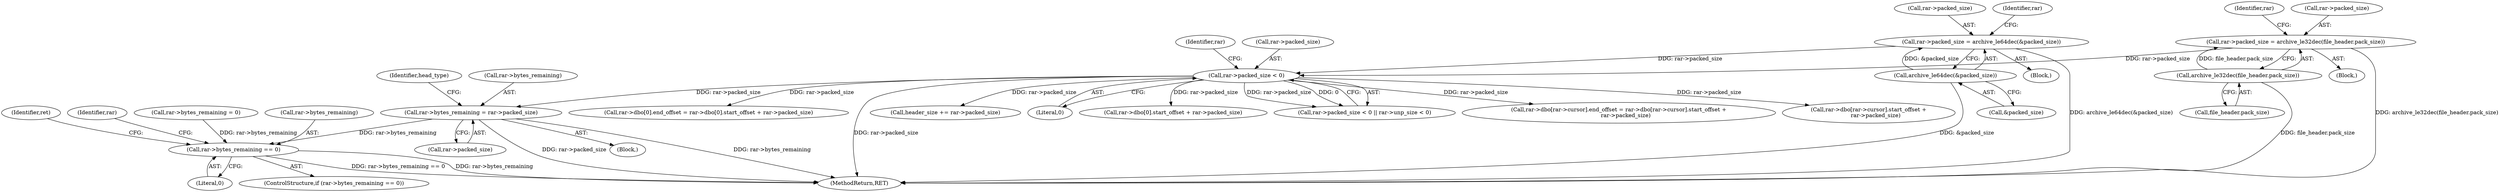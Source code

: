 digraph "0_libarchive_bfcfe6f04ed20db2504db8a254d1f40a1d84eb28_0@API" {
"1000569" [label="(Call,rar->bytes_remaining = rar->packed_size)"];
"1000549" [label="(Call,rar->packed_size < 0)"];
"1000515" [label="(Call,rar->packed_size = archive_le64dec(&packed_size))"];
"1000519" [label="(Call,archive_le64dec(&packed_size))"];
"1000531" [label="(Call,rar->packed_size = archive_le32dec(file_header.pack_size))"];
"1000535" [label="(Call,archive_le32dec(file_header.pack_size))"];
"1001742" [label="(Call,rar->bytes_remaining == 0)"];
"1000121" [label="(Block,)"];
"1000519" [label="(Call,archive_le64dec(&packed_size))"];
"1001746" [label="(Literal,0)"];
"1001754" [label="(MethodReturn,RET)"];
"1000520" [label="(Call,&packed_size)"];
"1001753" [label="(Identifier,ret)"];
"1001742" [label="(Call,rar->bytes_remaining == 0)"];
"1000556" [label="(Identifier,rar)"];
"1000541" [label="(Identifier,rar)"];
"1000569" [label="(Call,rar->bytes_remaining = rar->packed_size)"];
"1000589" [label="(Call,header_size += rar->packed_size)"];
"1000516" [label="(Call,rar->packed_size)"];
"1000535" [label="(Call,archive_le32dec(file_header.pack_size))"];
"1000536" [label="(Call,file_header.pack_size)"];
"1001749" [label="(Identifier,rar)"];
"1000553" [label="(Literal,0)"];
"1000515" [label="(Call,rar->packed_size = archive_le64dec(&packed_size))"];
"1001433" [label="(Call,rar->dbo[0].start_offset + rar->packed_size)"];
"1000550" [label="(Call,rar->packed_size)"];
"1000532" [label="(Call,rar->packed_size)"];
"1000524" [label="(Identifier,rar)"];
"1000548" [label="(Call,rar->packed_size < 0 || rar->unp_size < 0)"];
"1000531" [label="(Call,rar->packed_size = archive_le32dec(file_header.pack_size))"];
"1001216" [label="(Call,rar->dbo[rar->cursor].end_offset = rar->dbo[rar->cursor].start_offset +\n        rar->packed_size)"];
"1000578" [label="(Identifier,head_type)"];
"1000573" [label="(Call,rar->packed_size)"];
"1001715" [label="(Call,rar->bytes_remaining = 0)"];
"1001743" [label="(Call,rar->bytes_remaining)"];
"1001226" [label="(Call,rar->dbo[rar->cursor].start_offset +\n        rar->packed_size)"];
"1001741" [label="(ControlStructure,if (rar->bytes_remaining == 0))"];
"1000549" [label="(Call,rar->packed_size < 0)"];
"1000530" [label="(Block,)"];
"1000484" [label="(Block,)"];
"1000570" [label="(Call,rar->bytes_remaining)"];
"1001425" [label="(Call,rar->dbo[0].end_offset = rar->dbo[0].start_offset + rar->packed_size)"];
"1000569" -> "1000121"  [label="AST: "];
"1000569" -> "1000573"  [label="CFG: "];
"1000570" -> "1000569"  [label="AST: "];
"1000573" -> "1000569"  [label="AST: "];
"1000578" -> "1000569"  [label="CFG: "];
"1000569" -> "1001754"  [label="DDG: rar->bytes_remaining"];
"1000569" -> "1001754"  [label="DDG: rar->packed_size"];
"1000549" -> "1000569"  [label="DDG: rar->packed_size"];
"1000569" -> "1001742"  [label="DDG: rar->bytes_remaining"];
"1000549" -> "1000548"  [label="AST: "];
"1000549" -> "1000553"  [label="CFG: "];
"1000550" -> "1000549"  [label="AST: "];
"1000553" -> "1000549"  [label="AST: "];
"1000556" -> "1000549"  [label="CFG: "];
"1000548" -> "1000549"  [label="CFG: "];
"1000549" -> "1001754"  [label="DDG: rar->packed_size"];
"1000549" -> "1000548"  [label="DDG: rar->packed_size"];
"1000549" -> "1000548"  [label="DDG: 0"];
"1000515" -> "1000549"  [label="DDG: rar->packed_size"];
"1000531" -> "1000549"  [label="DDG: rar->packed_size"];
"1000549" -> "1000589"  [label="DDG: rar->packed_size"];
"1000549" -> "1001216"  [label="DDG: rar->packed_size"];
"1000549" -> "1001226"  [label="DDG: rar->packed_size"];
"1000549" -> "1001425"  [label="DDG: rar->packed_size"];
"1000549" -> "1001433"  [label="DDG: rar->packed_size"];
"1000515" -> "1000484"  [label="AST: "];
"1000515" -> "1000519"  [label="CFG: "];
"1000516" -> "1000515"  [label="AST: "];
"1000519" -> "1000515"  [label="AST: "];
"1000524" -> "1000515"  [label="CFG: "];
"1000515" -> "1001754"  [label="DDG: archive_le64dec(&packed_size)"];
"1000519" -> "1000515"  [label="DDG: &packed_size"];
"1000519" -> "1000520"  [label="CFG: "];
"1000520" -> "1000519"  [label="AST: "];
"1000519" -> "1001754"  [label="DDG: &packed_size"];
"1000531" -> "1000530"  [label="AST: "];
"1000531" -> "1000535"  [label="CFG: "];
"1000532" -> "1000531"  [label="AST: "];
"1000535" -> "1000531"  [label="AST: "];
"1000541" -> "1000531"  [label="CFG: "];
"1000531" -> "1001754"  [label="DDG: archive_le32dec(file_header.pack_size)"];
"1000535" -> "1000531"  [label="DDG: file_header.pack_size"];
"1000535" -> "1000536"  [label="CFG: "];
"1000536" -> "1000535"  [label="AST: "];
"1000535" -> "1001754"  [label="DDG: file_header.pack_size"];
"1001742" -> "1001741"  [label="AST: "];
"1001742" -> "1001746"  [label="CFG: "];
"1001743" -> "1001742"  [label="AST: "];
"1001746" -> "1001742"  [label="AST: "];
"1001749" -> "1001742"  [label="CFG: "];
"1001753" -> "1001742"  [label="CFG: "];
"1001742" -> "1001754"  [label="DDG: rar->bytes_remaining"];
"1001742" -> "1001754"  [label="DDG: rar->bytes_remaining == 0"];
"1001715" -> "1001742"  [label="DDG: rar->bytes_remaining"];
}
